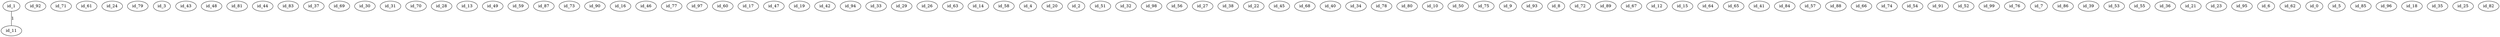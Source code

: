 graph GR{
id_1;
id_92;
id_71;
id_61;
id_24;
id_79;
id_3;
id_43;
id_48;
id_81;
id_44;
id_83;
id_37;
id_69;
id_30;
id_31;
id_70;
id_28;
id_13;
id_49;
id_59;
id_87;
id_73;
id_90;
id_16;
id_46;
id_77;
id_97;
id_60;
id_17;
id_47;
id_19;
id_42;
id_94;
id_33;
id_29;
id_11;
id_26;
id_63;
id_14;
id_58;
id_4;
id_20;
id_2;
id_51;
id_32;
id_98;
id_56;
id_27;
id_38;
id_22;
id_45;
id_68;
id_40;
id_34;
id_78;
id_80;
id_10;
id_50;
id_75;
id_9;
id_93;
id_8;
id_72;
id_89;
id_67;
id_12;
id_15;
id_64;
id_65;
id_41;
id_84;
id_57;
id_88;
id_66;
id_74;
id_54;
id_91;
id_52;
id_99;
id_76;
id_7;
id_86;
id_39;
id_53;
id_55;
id_36;
id_21;
id_23;
id_95;
id_6;
id_62;
id_0;
id_5;
id_85;
id_96;
id_18;
id_35;
id_25;
id_82;
id_1;
id_11;
id_1--id_11[label=1];
}